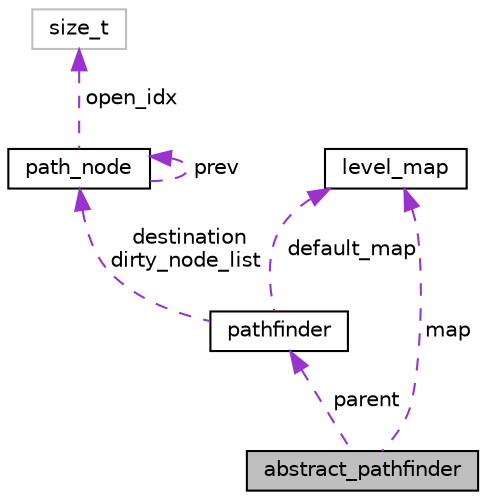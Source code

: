 digraph "abstract_pathfinder"
{
 // LATEX_PDF_SIZE
  edge [fontname="Helvetica",fontsize="10",labelfontname="Helvetica",labelfontsize="10"];
  node [fontname="Helvetica",fontsize="10",shape=record];
  Node1 [label="abstract_pathfinder",height=0.2,width=0.4,color="black", fillcolor="grey75", style="filled", fontcolor="black",tooltip=" "];
  Node2 -> Node1 [dir="back",color="darkorchid3",fontsize="10",style="dashed",label=" parent" ,fontname="Helvetica"];
  Node2 [label="pathfinder",height=0.2,width=0.4,color="black", fillcolor="white", style="filled",URL="$classpathfinder.html",tooltip="Finds paths through maps."];
  Node3 -> Node2 [dir="back",color="darkorchid3",fontsize="10",style="dashed",label=" destination\ndirty_node_list" ,fontname="Helvetica"];
  Node3 [label="path_node",height=0.2,width=0.4,color="black", fillcolor="white", style="filled",URL="$structpath__node.html",tooltip=" "];
  Node3 -> Node3 [dir="back",color="darkorchid3",fontsize="10",style="dashed",label=" prev" ,fontname="Helvetica"];
  Node4 -> Node3 [dir="back",color="darkorchid3",fontsize="10",style="dashed",label=" open_idx" ,fontname="Helvetica"];
  Node4 [label="size_t",height=0.2,width=0.4,color="grey75", fillcolor="white", style="filled",tooltip=" "];
  Node5 -> Node2 [dir="back",color="darkorchid3",fontsize="10",style="dashed",label=" default_map" ,fontname="Helvetica"];
  Node5 [label="level_map",height=0.2,width=0.4,color="black", fillcolor="white", style="filled",URL="$classlevel__map.html",tooltip=" "];
  Node5 -> Node1 [dir="back",color="darkorchid3",fontsize="10",style="dashed",label=" map" ,fontname="Helvetica"];
}
